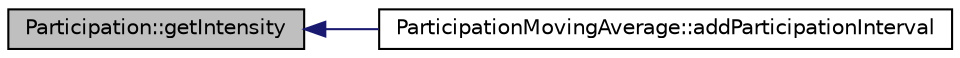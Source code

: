 digraph G
{
  edge [fontname="Helvetica",fontsize="10",labelfontname="Helvetica",labelfontsize="10"];
  node [fontname="Helvetica",fontsize="10",shape=record];
  rankdir=LR;
  Node1 [label="Participation::getIntensity",height=0.2,width=0.4,color="black", fillcolor="grey75", style="filled" fontcolor="black"];
  Node1 -> Node2 [dir=back,color="midnightblue",fontsize="10",style="solid",fontname="Helvetica"];
  Node2 [label="ParticipationMovingAverage::addParticipationInterval",height=0.2,width=0.4,color="black", fillcolor="white", style="filled",URL="$class_participation_moving_average.html#ab40ab4b8f2a5f4dba9521a017b18ae05"];
}
